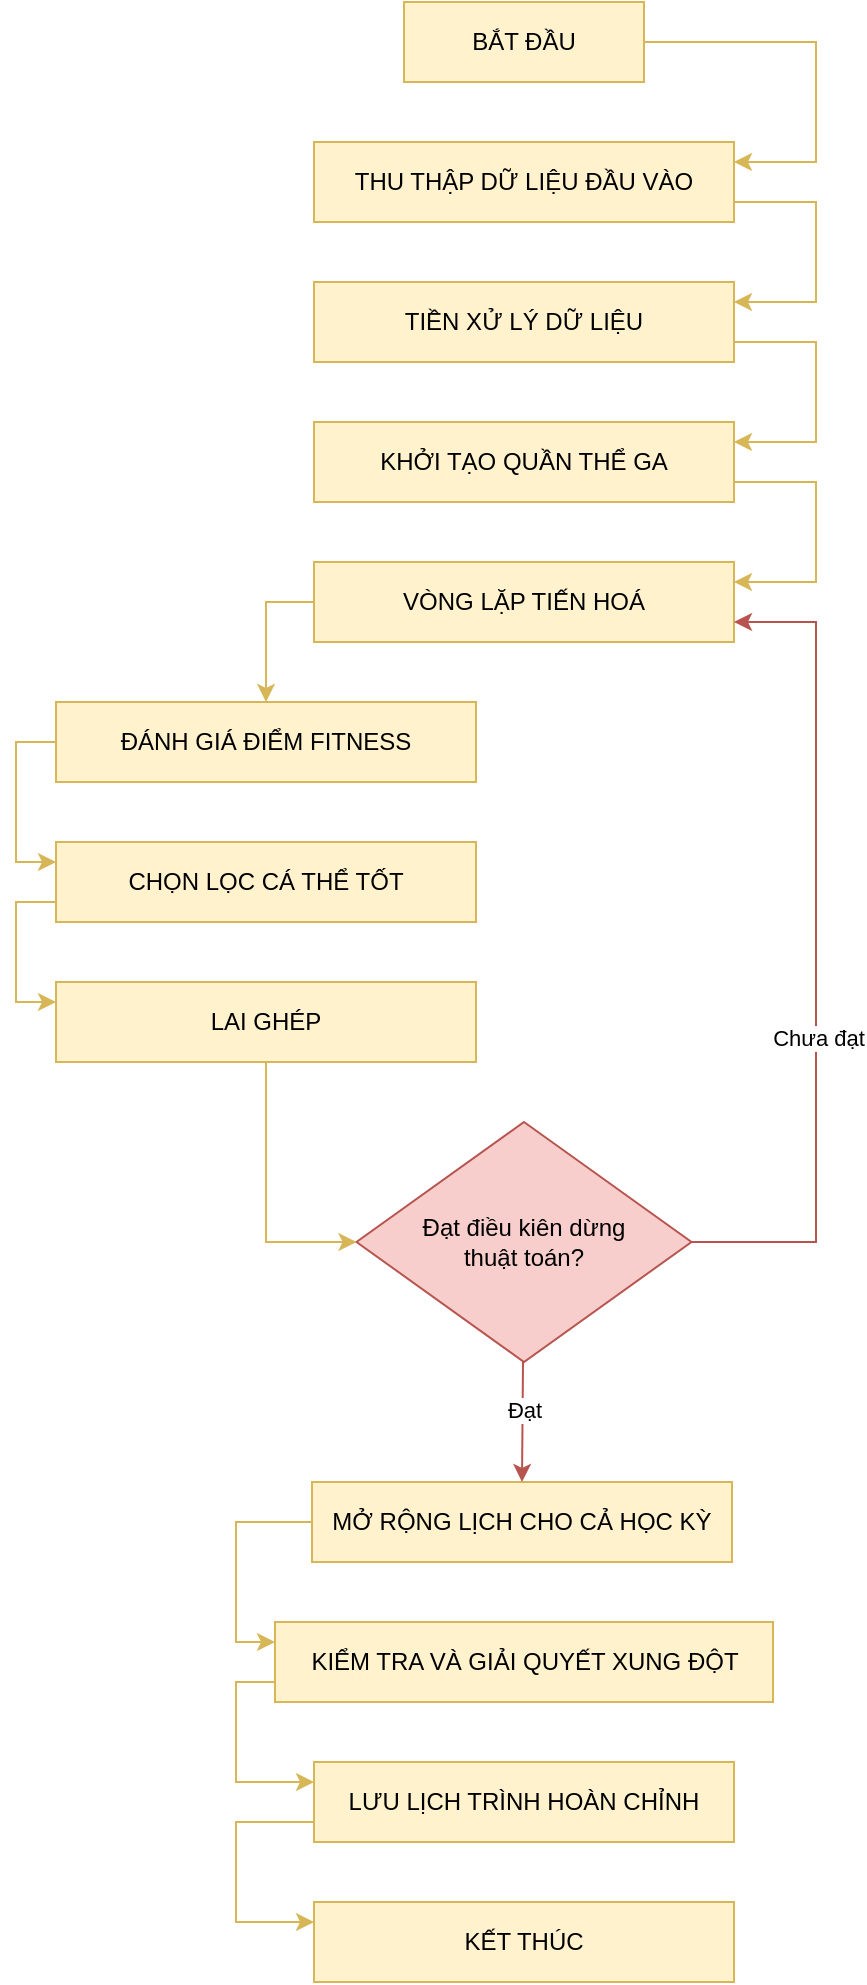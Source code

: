 <mxfile version="28.1.0">
  <diagram name="GA_Workflow" id="baAMWrtc_6dtRlvrJmRO">
    <mxGraphModel dx="1678" dy="914" grid="1" gridSize="10" guides="1" tooltips="1" connect="1" arrows="1" fold="1" page="1" pageScale="1" pageWidth="827" pageHeight="1169" math="0" shadow="0">
      <root>
        <mxCell id="0" />
        <mxCell id="1" parent="0" />
        <mxCell id="QcbA4A5OLlNJzQPWWm8H-1" value="BẮT ĐẦU" style="rounded=0;whiteSpace=wrap;html=1;fillColor=#fff2cc;strokeColor=#d6b656;" vertex="1" parent="1">
          <mxGeometry x="408" y="90" width="120" height="40" as="geometry" />
        </mxCell>
        <mxCell id="QcbA4A5OLlNJzQPWWm8H-2" value="THU THẬP DỮ LIỆU ĐẦU VÀO&lt;span style=&quot;color: rgba(0, 0, 0, 0); font-family: monospace; font-size: 0px; text-align: start; text-wrap-mode: nowrap;&quot;&gt;%3CmxGraphModel%3E%3Croot%3E%3CmxCell%20id%3D%220%22%2F%3E%3CmxCell%20id%3D%221%22%20parent%3D%220%22%2F%3E%3CmxCell%20id%3D%222%22%20value%3D%22%26lt%3Bb%26gt%3BB%E1%BA%AET%20%C4%90%E1%BA%A6U%26lt%3B%2Fb%26gt%3B%22%20style%3D%22rounded%3D0%3BwhiteSpace%3Dwrap%3Bhtml%3D1%3BfillColor%3D%23fff2cc%3BstrokeColor%3D%23d6b656%3B%22%20vertex%3D%221%22%20parent%3D%221%22%3E%3CmxGeometry%20x%3D%2240%22%20y%3D%2240%22%20width%3D%22120%22%20height%3D%2240%22%20as%3D%22geometry%22%2F%3E%3C%2FmxCell%3E%3C%2Froot%3E%3C%2FmxGraphModel%3E&lt;/span&gt;" style="rounded=0;whiteSpace=wrap;html=1;fillColor=#fff2cc;strokeColor=#d6b656;" vertex="1" parent="1">
          <mxGeometry x="363" y="160" width="210" height="40" as="geometry" />
        </mxCell>
        <mxCell id="QcbA4A5OLlNJzQPWWm8H-3" value="TIỀN XỬ LÝ DỮ LIỆU" style="rounded=0;whiteSpace=wrap;html=1;fillColor=#fff2cc;strokeColor=#d6b656;" vertex="1" parent="1">
          <mxGeometry x="363" y="230" width="210" height="40" as="geometry" />
        </mxCell>
        <mxCell id="QcbA4A5OLlNJzQPWWm8H-4" value="KHỞI TẠO QUẦN THỂ GA" style="rounded=0;whiteSpace=wrap;html=1;fillColor=#fff2cc;strokeColor=#d6b656;" vertex="1" parent="1">
          <mxGeometry x="363" y="300" width="210" height="40" as="geometry" />
        </mxCell>
        <mxCell id="QcbA4A5OLlNJzQPWWm8H-5" value="VÒNG LẶP TIẾN HOÁ" style="rounded=0;whiteSpace=wrap;html=1;fillColor=#fff2cc;strokeColor=#d6b656;" vertex="1" parent="1">
          <mxGeometry x="363" y="370" width="210" height="40" as="geometry" />
        </mxCell>
        <mxCell id="QcbA4A5OLlNJzQPWWm8H-6" value="" style="endArrow=classic;html=1;rounded=0;exitX=1;exitY=0.5;exitDx=0;exitDy=0;entryX=1;entryY=0.25;entryDx=0;entryDy=0;fillColor=#fff2cc;strokeColor=#d6b656;" edge="1" parent="1" source="QcbA4A5OLlNJzQPWWm8H-1" target="QcbA4A5OLlNJzQPWWm8H-2">
          <mxGeometry width="50" height="50" relative="1" as="geometry">
            <mxPoint x="614" y="340" as="sourcePoint" />
            <mxPoint x="664" y="290" as="targetPoint" />
            <Array as="points">
              <mxPoint x="614" y="110" />
              <mxPoint x="614" y="170" />
            </Array>
          </mxGeometry>
        </mxCell>
        <mxCell id="QcbA4A5OLlNJzQPWWm8H-7" value="" style="endArrow=classic;html=1;rounded=0;exitX=1;exitY=0.75;exitDx=0;exitDy=0;entryX=1;entryY=0.25;entryDx=0;entryDy=0;fillColor=#fff2cc;strokeColor=#d6b656;" edge="1" parent="1" source="QcbA4A5OLlNJzQPWWm8H-2" target="QcbA4A5OLlNJzQPWWm8H-3">
          <mxGeometry width="50" height="50" relative="1" as="geometry">
            <mxPoint x="634" y="190" as="sourcePoint" />
            <mxPoint x="679" y="260" as="targetPoint" />
            <Array as="points">
              <mxPoint x="614" y="190" />
              <mxPoint x="614" y="240" />
            </Array>
          </mxGeometry>
        </mxCell>
        <mxCell id="QcbA4A5OLlNJzQPWWm8H-8" value="" style="endArrow=classic;html=1;rounded=0;exitX=1;exitY=0.75;exitDx=0;exitDy=0;entryX=1;entryY=0.25;entryDx=0;entryDy=0;fillColor=#fff2cc;strokeColor=#d6b656;" edge="1" parent="1" source="QcbA4A5OLlNJzQPWWm8H-3" target="QcbA4A5OLlNJzQPWWm8H-4">
          <mxGeometry width="50" height="50" relative="1" as="geometry">
            <mxPoint x="574" y="290" as="sourcePoint" />
            <mxPoint x="574" y="350" as="targetPoint" />
            <Array as="points">
              <mxPoint x="614" y="260" />
              <mxPoint x="614" y="310" />
            </Array>
          </mxGeometry>
        </mxCell>
        <mxCell id="QcbA4A5OLlNJzQPWWm8H-9" value="" style="endArrow=classic;html=1;rounded=0;exitX=1;exitY=0.75;exitDx=0;exitDy=0;entryX=1;entryY=0.25;entryDx=0;entryDy=0;fillColor=#fff2cc;strokeColor=#d6b656;" edge="1" parent="1" source="QcbA4A5OLlNJzQPWWm8H-4" target="QcbA4A5OLlNJzQPWWm8H-5">
          <mxGeometry width="50" height="50" relative="1" as="geometry">
            <mxPoint x="654" y="330" as="sourcePoint" />
            <mxPoint x="654" y="380" as="targetPoint" />
            <Array as="points">
              <mxPoint x="614" y="330" />
              <mxPoint x="614" y="380" />
            </Array>
          </mxGeometry>
        </mxCell>
        <mxCell id="QcbA4A5OLlNJzQPWWm8H-10" value="ĐÁNH GIÁ ĐIỂM FITNESS" style="rounded=0;whiteSpace=wrap;html=1;fillColor=#fff2cc;strokeColor=#d6b656;" vertex="1" parent="1">
          <mxGeometry x="234" y="440" width="210" height="40" as="geometry" />
        </mxCell>
        <mxCell id="QcbA4A5OLlNJzQPWWm8H-11" value="" style="endArrow=classic;html=1;rounded=0;entryX=0.5;entryY=0;entryDx=0;entryDy=0;exitX=0;exitY=0.5;exitDx=0;exitDy=0;fillColor=#fff2cc;strokeColor=#d6b656;" edge="1" parent="1" source="QcbA4A5OLlNJzQPWWm8H-5" target="QcbA4A5OLlNJzQPWWm8H-10">
          <mxGeometry width="50" height="50" relative="1" as="geometry">
            <mxPoint x="414" y="340" as="sourcePoint" />
            <mxPoint x="464" y="290" as="targetPoint" />
            <Array as="points">
              <mxPoint x="339" y="390" />
            </Array>
          </mxGeometry>
        </mxCell>
        <mxCell id="QcbA4A5OLlNJzQPWWm8H-13" value="CHỌN LỌC CÁ THỂ TỐT" style="rounded=0;whiteSpace=wrap;html=1;fillColor=#fff2cc;strokeColor=#d6b656;" vertex="1" parent="1">
          <mxGeometry x="234" y="510" width="210" height="40" as="geometry" />
        </mxCell>
        <mxCell id="QcbA4A5OLlNJzQPWWm8H-14" value="" style="endArrow=classic;html=1;rounded=0;entryX=0;entryY=0.25;entryDx=0;entryDy=0;exitX=0;exitY=0.5;exitDx=0;exitDy=0;fillColor=#fff2cc;strokeColor=#d6b656;" edge="1" parent="1" source="QcbA4A5OLlNJzQPWWm8H-10" target="QcbA4A5OLlNJzQPWWm8H-13">
          <mxGeometry width="50" height="50" relative="1" as="geometry">
            <mxPoint x="208" y="460" as="sourcePoint" />
            <mxPoint x="184" y="510" as="targetPoint" />
            <Array as="points">
              <mxPoint x="214" y="460" />
              <mxPoint x="214" y="520" />
            </Array>
          </mxGeometry>
        </mxCell>
        <mxCell id="QcbA4A5OLlNJzQPWWm8H-15" value="LAI GHÉP" style="rounded=0;whiteSpace=wrap;html=1;fillColor=#fff2cc;strokeColor=#d6b656;" vertex="1" parent="1">
          <mxGeometry x="234" y="580" width="210" height="40" as="geometry" />
        </mxCell>
        <mxCell id="QcbA4A5OLlNJzQPWWm8H-16" value="" style="endArrow=classic;html=1;rounded=0;entryX=0;entryY=0.25;entryDx=0;entryDy=0;exitX=0;exitY=0.75;exitDx=0;exitDy=0;fillColor=#fff2cc;strokeColor=#d6b656;" edge="1" parent="1" source="QcbA4A5OLlNJzQPWWm8H-13" target="QcbA4A5OLlNJzQPWWm8H-15">
          <mxGeometry width="50" height="50" relative="1" as="geometry">
            <mxPoint x="224" y="540" as="sourcePoint" />
            <mxPoint x="224" y="600" as="targetPoint" />
            <Array as="points">
              <mxPoint x="214" y="540" />
              <mxPoint x="214" y="590" />
            </Array>
          </mxGeometry>
        </mxCell>
        <mxCell id="QcbA4A5OLlNJzQPWWm8H-17" value="Đạt điều kiên dừng&lt;br&gt;thuật toán?" style="rhombus;whiteSpace=wrap;html=1;fillColor=#f8cecc;strokeColor=#b85450;" vertex="1" parent="1">
          <mxGeometry x="384.25" y="650" width="167.5" height="120" as="geometry" />
        </mxCell>
        <mxCell id="QcbA4A5OLlNJzQPWWm8H-18" value="" style="endArrow=classic;html=1;rounded=0;entryX=0;entryY=0.5;entryDx=0;entryDy=0;exitX=0.5;exitY=1;exitDx=0;exitDy=0;fillColor=#fff2cc;strokeColor=#d6b656;" edge="1" parent="1" source="QcbA4A5OLlNJzQPWWm8H-15" target="QcbA4A5OLlNJzQPWWm8H-17">
          <mxGeometry width="50" height="50" relative="1" as="geometry">
            <mxPoint x="234" y="710" as="sourcePoint" />
            <mxPoint x="284" y="660" as="targetPoint" />
            <Array as="points">
              <mxPoint x="339" y="710" />
            </Array>
          </mxGeometry>
        </mxCell>
        <mxCell id="QcbA4A5OLlNJzQPWWm8H-19" value="" style="endArrow=classic;html=1;rounded=0;entryX=1;entryY=0.75;entryDx=0;entryDy=0;exitX=1;exitY=0.5;exitDx=0;exitDy=0;fillColor=#f8cecc;strokeColor=#b85450;" edge="1" parent="1" source="QcbA4A5OLlNJzQPWWm8H-17" target="QcbA4A5OLlNJzQPWWm8H-5">
          <mxGeometry width="50" height="50" relative="1" as="geometry">
            <mxPoint x="234" y="600" as="sourcePoint" />
            <mxPoint x="284" y="550" as="targetPoint" />
            <Array as="points">
              <mxPoint x="614" y="710" />
              <mxPoint x="614" y="400" />
            </Array>
          </mxGeometry>
        </mxCell>
        <mxCell id="QcbA4A5OLlNJzQPWWm8H-20" value="Chưa đạt" style="edgeLabel;html=1;align=center;verticalAlign=middle;resizable=0;points=[];" vertex="1" connectable="0" parent="QcbA4A5OLlNJzQPWWm8H-19">
          <mxGeometry x="-0.203" y="-1" relative="1" as="geometry">
            <mxPoint as="offset" />
          </mxGeometry>
        </mxCell>
        <mxCell id="QcbA4A5OLlNJzQPWWm8H-21" value="MỞ RỘNG LỊCH CHO CẢ HỌC KỲ" style="rounded=0;whiteSpace=wrap;html=1;fillColor=#fff2cc;strokeColor=#d6b656;" vertex="1" parent="1">
          <mxGeometry x="362" y="830" width="210" height="40" as="geometry" />
        </mxCell>
        <mxCell id="QcbA4A5OLlNJzQPWWm8H-22" value="KIỂM TRA VÀ GIẢI QUYẾT XUNG ĐỘT" style="rounded=0;whiteSpace=wrap;html=1;fillColor=#fff2cc;strokeColor=#d6b656;" vertex="1" parent="1">
          <mxGeometry x="343.5" y="900" width="249" height="40" as="geometry" />
        </mxCell>
        <mxCell id="QcbA4A5OLlNJzQPWWm8H-23" value="LƯU LỊCH TRÌNH HOÀN CHỈNH" style="rounded=0;whiteSpace=wrap;html=1;fillColor=#fff2cc;strokeColor=#d6b656;" vertex="1" parent="1">
          <mxGeometry x="363" y="970" width="210" height="40" as="geometry" />
        </mxCell>
        <mxCell id="QcbA4A5OLlNJzQPWWm8H-24" value="KẾT THÚC" style="rounded=0;whiteSpace=wrap;html=1;fillColor=#fff2cc;strokeColor=#d6b656;" vertex="1" parent="1">
          <mxGeometry x="363" y="1040" width="210" height="40" as="geometry" />
        </mxCell>
        <mxCell id="QcbA4A5OLlNJzQPWWm8H-25" value="" style="endArrow=classic;html=1;rounded=0;entryX=0.5;entryY=0;entryDx=0;entryDy=0;fillColor=#f8cecc;strokeColor=#b85450;" edge="1" parent="1" source="QcbA4A5OLlNJzQPWWm8H-17" target="QcbA4A5OLlNJzQPWWm8H-21">
          <mxGeometry width="50" height="50" relative="1" as="geometry">
            <mxPoint x="234" y="830" as="sourcePoint" />
            <mxPoint x="284" y="780" as="targetPoint" />
          </mxGeometry>
        </mxCell>
        <mxCell id="QcbA4A5OLlNJzQPWWm8H-26" value="Đạt" style="edgeLabel;html=1;align=center;verticalAlign=middle;resizable=0;points=[];" vertex="1" connectable="0" parent="QcbA4A5OLlNJzQPWWm8H-25">
          <mxGeometry x="-0.182" y="1" relative="1" as="geometry">
            <mxPoint x="-1" as="offset" />
          </mxGeometry>
        </mxCell>
        <mxCell id="QcbA4A5OLlNJzQPWWm8H-27" value="" style="endArrow=classic;html=1;rounded=0;exitX=0;exitY=0.5;exitDx=0;exitDy=0;entryX=0;entryY=0.25;entryDx=0;entryDy=0;fillColor=#fff2cc;strokeColor=#d6b656;" edge="1" parent="1" source="QcbA4A5OLlNJzQPWWm8H-21" target="QcbA4A5OLlNJzQPWWm8H-22">
          <mxGeometry width="50" height="50" relative="1" as="geometry">
            <mxPoint x="234" y="830" as="sourcePoint" />
            <mxPoint x="284" y="780" as="targetPoint" />
            <Array as="points">
              <mxPoint x="324" y="850" />
              <mxPoint x="324" y="910" />
            </Array>
          </mxGeometry>
        </mxCell>
        <mxCell id="QcbA4A5OLlNJzQPWWm8H-28" value="" style="endArrow=classic;html=1;rounded=0;exitX=0;exitY=0.75;exitDx=0;exitDy=0;entryX=0;entryY=0.25;entryDx=0;entryDy=0;fillColor=#fff2cc;strokeColor=#d6b656;" edge="1" parent="1" source="QcbA4A5OLlNJzQPWWm8H-22" target="QcbA4A5OLlNJzQPWWm8H-23">
          <mxGeometry width="50" height="50" relative="1" as="geometry">
            <mxPoint x="342" y="930" as="sourcePoint" />
            <mxPoint x="324" y="990" as="targetPoint" />
            <Array as="points">
              <mxPoint x="324" y="930" />
              <mxPoint x="324" y="980" />
            </Array>
          </mxGeometry>
        </mxCell>
        <mxCell id="QcbA4A5OLlNJzQPWWm8H-29" value="" style="endArrow=classic;html=1;rounded=0;exitX=0;exitY=0.75;exitDx=0;exitDy=0;entryX=0;entryY=0.25;entryDx=0;entryDy=0;fillColor=#fff2cc;strokeColor=#d6b656;" edge="1" parent="1" source="QcbA4A5OLlNJzQPWWm8H-23" target="QcbA4A5OLlNJzQPWWm8H-24">
          <mxGeometry width="50" height="50" relative="1" as="geometry">
            <mxPoint x="362" y="1000" as="sourcePoint" />
            <mxPoint x="344" y="1060" as="targetPoint" />
            <Array as="points">
              <mxPoint x="324" y="1000" />
              <mxPoint x="324" y="1050" />
            </Array>
          </mxGeometry>
        </mxCell>
      </root>
    </mxGraphModel>
  </diagram>
</mxfile>

